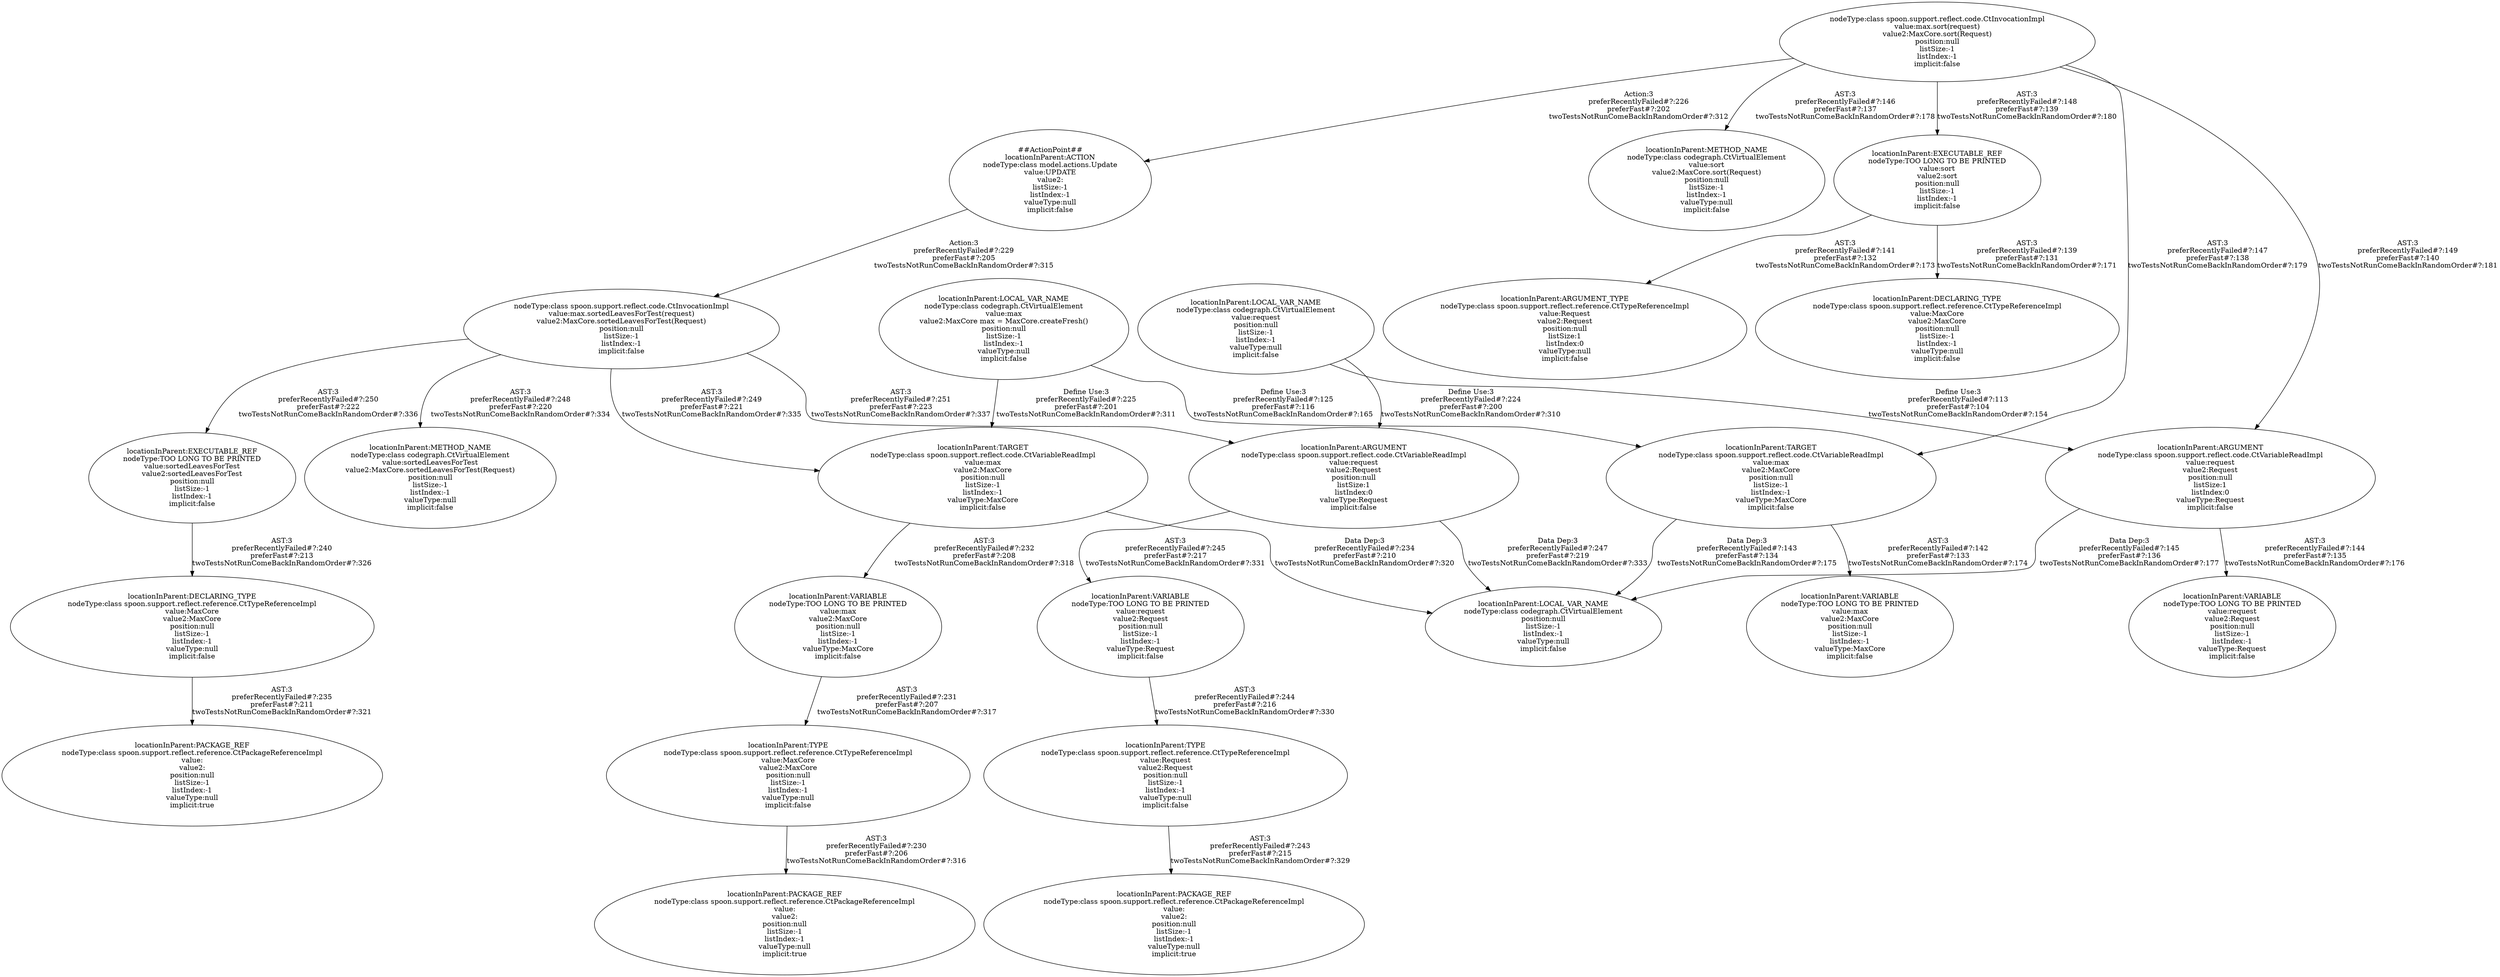 digraph "Pattern" {
0 [label="##ActionPoint##
locationInParent:ACTION
nodeType:class model.actions.Update
value:UPDATE
value2:
listSize:-1
listIndex:-1
valueType:null
implicit:false" shape=ellipse]
1 [label="nodeType:class spoon.support.reflect.code.CtInvocationImpl
value:max.sort(request)
value2:MaxCore.sort(Request)
position:null
listSize:-1
listIndex:-1
implicit:false" shape=ellipse]
2 [label="locationInParent:LOCAL_VAR_NAME
nodeType:class codegraph.CtVirtualElement
position:null
listSize:-1
listIndex:-1
valueType:null
implicit:false" shape=ellipse]
3 [label="locationInParent:TARGET
nodeType:class spoon.support.reflect.code.CtVariableReadImpl
value:max
value2:MaxCore
position:null
listSize:-1
listIndex:-1
valueType:MaxCore
implicit:false" shape=ellipse]
4 [label="locationInParent:VARIABLE
nodeType:TOO LONG TO BE PRINTED
value:max
value2:MaxCore
position:null
listSize:-1
listIndex:-1
valueType:MaxCore
implicit:false" shape=ellipse]
5 [label="locationInParent:TYPE
nodeType:class spoon.support.reflect.reference.CtTypeReferenceImpl
value:MaxCore
value2:MaxCore
position:null
listSize:-1
listIndex:-1
valueType:null
implicit:false" shape=ellipse]
6 [label="locationInParent:PACKAGE_REF
nodeType:class spoon.support.reflect.reference.CtPackageReferenceImpl
value:
value2:
position:null
listSize:-1
listIndex:-1
valueType:null
implicit:true" shape=ellipse]
7 [label="locationInParent:ARGUMENT
nodeType:class spoon.support.reflect.code.CtVariableReadImpl
value:request
value2:Request
position:null
listSize:1
listIndex:0
valueType:Request
implicit:false" shape=ellipse]
8 [label="locationInParent:VARIABLE
nodeType:TOO LONG TO BE PRINTED
value:request
value2:Request
position:null
listSize:-1
listIndex:-1
valueType:Request
implicit:false" shape=ellipse]
9 [label="locationInParent:TYPE
nodeType:class spoon.support.reflect.reference.CtTypeReferenceImpl
value:Request
value2:Request
position:null
listSize:-1
listIndex:-1
valueType:null
implicit:false" shape=ellipse]
10 [label="locationInParent:PACKAGE_REF
nodeType:class spoon.support.reflect.reference.CtPackageReferenceImpl
value:
value2:
position:null
listSize:-1
listIndex:-1
valueType:null
implicit:true" shape=ellipse]
11 [label="locationInParent:METHOD_NAME
nodeType:class codegraph.CtVirtualElement
value:sort
value2:MaxCore.sort(Request)
position:null
listSize:-1
listIndex:-1
valueType:null
implicit:false" shape=ellipse]
12 [label="locationInParent:TARGET
nodeType:class spoon.support.reflect.code.CtVariableReadImpl
value:max
value2:MaxCore
position:null
listSize:-1
listIndex:-1
valueType:MaxCore
implicit:false" shape=ellipse]
13 [label="locationInParent:LOCAL_VAR_NAME
nodeType:class codegraph.CtVirtualElement
value:max
value2:MaxCore max = MaxCore.createFresh()
position:null
listSize:-1
listIndex:-1
valueType:null
implicit:false" shape=ellipse]
14 [label="locationInParent:VARIABLE
nodeType:TOO LONG TO BE PRINTED
value:max
value2:MaxCore
position:null
listSize:-1
listIndex:-1
valueType:MaxCore
implicit:false" shape=ellipse]
15 [label="locationInParent:EXECUTABLE_REF
nodeType:TOO LONG TO BE PRINTED
value:sort
value2:sort
position:null
listSize:-1
listIndex:-1
implicit:false" shape=ellipse]
16 [label="locationInParent:DECLARING_TYPE
nodeType:class spoon.support.reflect.reference.CtTypeReferenceImpl
value:MaxCore
value2:MaxCore
position:null
listSize:-1
listIndex:-1
valueType:null
implicit:false" shape=ellipse]
17 [label="locationInParent:ARGUMENT_TYPE
nodeType:class spoon.support.reflect.reference.CtTypeReferenceImpl
value:Request
value2:Request
position:null
listSize:1
listIndex:0
valueType:null
implicit:false" shape=ellipse]
18 [label="locationInParent:ARGUMENT
nodeType:class spoon.support.reflect.code.CtVariableReadImpl
value:request
value2:Request
position:null
listSize:1
listIndex:0
valueType:Request
implicit:false" shape=ellipse]
19 [label="locationInParent:LOCAL_VAR_NAME
nodeType:class codegraph.CtVirtualElement
value:request
position:null
listSize:-1
listIndex:-1
valueType:null
implicit:false" shape=ellipse]
20 [label="locationInParent:VARIABLE
nodeType:TOO LONG TO BE PRINTED
value:request
value2:Request
position:null
listSize:-1
listIndex:-1
valueType:Request
implicit:false" shape=ellipse]
21 [label="nodeType:class spoon.support.reflect.code.CtInvocationImpl
value:max.sortedLeavesForTest(request)
value2:MaxCore.sortedLeavesForTest(Request)
position:null
listSize:-1
listIndex:-1
implicit:false" shape=ellipse]
22 [label="locationInParent:METHOD_NAME
nodeType:class codegraph.CtVirtualElement
value:sortedLeavesForTest
value2:MaxCore.sortedLeavesForTest(Request)
position:null
listSize:-1
listIndex:-1
valueType:null
implicit:false" shape=ellipse]
23 [label="locationInParent:EXECUTABLE_REF
nodeType:TOO LONG TO BE PRINTED
value:sortedLeavesForTest
value2:sortedLeavesForTest
position:null
listSize:-1
listIndex:-1
implicit:false" shape=ellipse]
24 [label="locationInParent:DECLARING_TYPE
nodeType:class spoon.support.reflect.reference.CtTypeReferenceImpl
value:MaxCore
value2:MaxCore
position:null
listSize:-1
listIndex:-1
valueType:null
implicit:false" shape=ellipse]
25 [label="locationInParent:PACKAGE_REF
nodeType:class spoon.support.reflect.reference.CtPackageReferenceImpl
value:
value2:
position:null
listSize:-1
listIndex:-1
valueType:null
implicit:true" shape=ellipse]
0 -> 21 [label="Action:3
preferRecentlyFailed#?:229
preferFast#?:205
twoTestsNotRunComeBackInRandomOrder#?:315"];
1 -> 0 [label="Action:3
preferRecentlyFailed#?:226
preferFast#?:202
twoTestsNotRunComeBackInRandomOrder#?:312"];
1 -> 11 [label="AST:3
preferRecentlyFailed#?:146
preferFast#?:137
twoTestsNotRunComeBackInRandomOrder#?:178"];
1 -> 12 [label="AST:3
preferRecentlyFailed#?:147
preferFast#?:138
twoTestsNotRunComeBackInRandomOrder#?:179"];
1 -> 15 [label="AST:3
preferRecentlyFailed#?:148
preferFast#?:139
twoTestsNotRunComeBackInRandomOrder#?:180"];
1 -> 18 [label="AST:3
preferRecentlyFailed#?:149
preferFast#?:140
twoTestsNotRunComeBackInRandomOrder#?:181"];
3 -> 2 [label="Data Dep:3
preferRecentlyFailed#?:234
preferFast#?:210
twoTestsNotRunComeBackInRandomOrder#?:320"];
3 -> 4 [label="AST:3
preferRecentlyFailed#?:232
preferFast#?:208
twoTestsNotRunComeBackInRandomOrder#?:318"];
4 -> 5 [label="AST:3
preferRecentlyFailed#?:231
preferFast#?:207
twoTestsNotRunComeBackInRandomOrder#?:317"];
5 -> 6 [label="AST:3
preferRecentlyFailed#?:230
preferFast#?:206
twoTestsNotRunComeBackInRandomOrder#?:316"];
7 -> 2 [label="Data Dep:3
preferRecentlyFailed#?:247
preferFast#?:219
twoTestsNotRunComeBackInRandomOrder#?:333"];
7 -> 8 [label="AST:3
preferRecentlyFailed#?:245
preferFast#?:217
twoTestsNotRunComeBackInRandomOrder#?:331"];
8 -> 9 [label="AST:3
preferRecentlyFailed#?:244
preferFast#?:216
twoTestsNotRunComeBackInRandomOrder#?:330"];
9 -> 10 [label="AST:3
preferRecentlyFailed#?:243
preferFast#?:215
twoTestsNotRunComeBackInRandomOrder#?:329"];
12 -> 2 [label="Data Dep:3
preferRecentlyFailed#?:143
preferFast#?:134
twoTestsNotRunComeBackInRandomOrder#?:175"];
12 -> 14 [label="AST:3
preferRecentlyFailed#?:142
preferFast#?:133
twoTestsNotRunComeBackInRandomOrder#?:174"];
13 -> 3 [label="Define Use:3
preferRecentlyFailed#?:225
preferFast#?:201
twoTestsNotRunComeBackInRandomOrder#?:311"];
13 -> 12 [label="Define Use:3
preferRecentlyFailed#?:125
preferFast#?:116
twoTestsNotRunComeBackInRandomOrder#?:165"];
15 -> 16 [label="AST:3
preferRecentlyFailed#?:139
preferFast#?:131
twoTestsNotRunComeBackInRandomOrder#?:171"];
15 -> 17 [label="AST:3
preferRecentlyFailed#?:141
preferFast#?:132
twoTestsNotRunComeBackInRandomOrder#?:173"];
18 -> 2 [label="Data Dep:3
preferRecentlyFailed#?:145
preferFast#?:136
twoTestsNotRunComeBackInRandomOrder#?:177"];
18 -> 20 [label="AST:3
preferRecentlyFailed#?:144
preferFast#?:135
twoTestsNotRunComeBackInRandomOrder#?:176"];
19 -> 7 [label="Define Use:3
preferRecentlyFailed#?:224
preferFast#?:200
twoTestsNotRunComeBackInRandomOrder#?:310"];
19 -> 18 [label="Define Use:3
preferRecentlyFailed#?:113
preferFast#?:104
twoTestsNotRunComeBackInRandomOrder#?:154"];
21 -> 3 [label="AST:3
preferRecentlyFailed#?:249
preferFast#?:221
twoTestsNotRunComeBackInRandomOrder#?:335"];
21 -> 7 [label="AST:3
preferRecentlyFailed#?:251
preferFast#?:223
twoTestsNotRunComeBackInRandomOrder#?:337"];
21 -> 22 [label="AST:3
preferRecentlyFailed#?:248
preferFast#?:220
twoTestsNotRunComeBackInRandomOrder#?:334"];
21 -> 23 [label="AST:3
preferRecentlyFailed#?:250
preferFast#?:222
twoTestsNotRunComeBackInRandomOrder#?:336"];
23 -> 24 [label="AST:3
preferRecentlyFailed#?:240
preferFast#?:213
twoTestsNotRunComeBackInRandomOrder#?:326"];
24 -> 25 [label="AST:3
preferRecentlyFailed#?:235
preferFast#?:211
twoTestsNotRunComeBackInRandomOrder#?:321"];
}